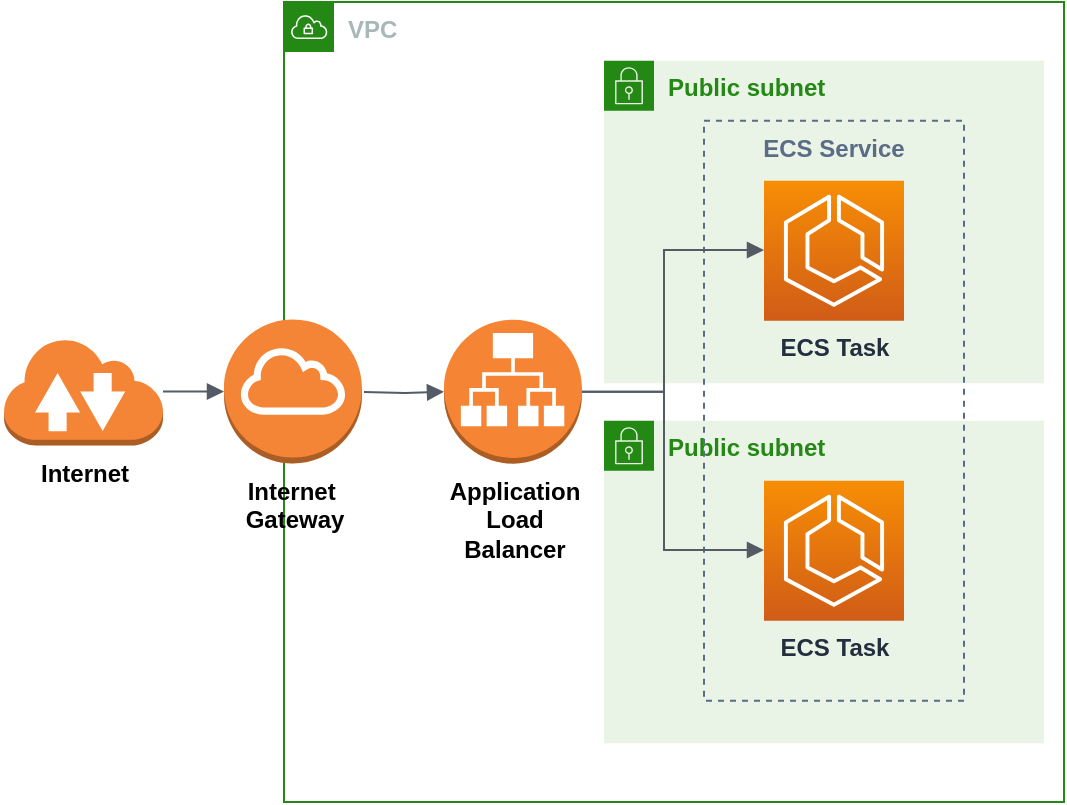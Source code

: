 <mxfile version="13.0.4" type="device"><diagram id="Ht1M8jgEwFfnCIfOTk4-" name="Page-1"><mxGraphModel dx="1129" dy="604" grid="1" gridSize="10" guides="1" tooltips="1" connect="1" arrows="1" fold="1" page="1" pageScale="1" pageWidth="1169" pageHeight="827" math="0" shadow="0"><root><mxCell id="0"/><mxCell id="1" parent="0"/><mxCell id="hec2xzI7WDzbk64Mdq_b-20" value="VPC" style="points=[[0,0],[0.25,0],[0.5,0],[0.75,0],[1,0],[1,0.25],[1,0.5],[1,0.75],[1,1],[0.75,1],[0.5,1],[0.25,1],[0,1],[0,0.75],[0,0.5],[0,0.25]];outlineConnect=0;gradientColor=none;html=1;whiteSpace=wrap;fontSize=12;fontStyle=1;shape=mxgraph.aws4.group;grIcon=mxgraph.aws4.group_vpc;strokeColor=#248814;fillColor=none;verticalAlign=top;align=left;spacingLeft=30;fontColor=#AAB7B8;dashed=0;" vertex="1" parent="1"><mxGeometry x="160" y="20" width="390" height="400" as="geometry"/></mxCell><mxCell id="hec2xzI7WDzbk64Mdq_b-19" value="Public subnet" style="points=[[0,0],[0.25,0],[0.5,0],[0.75,0],[1,0],[1,0.25],[1,0.5],[1,0.75],[1,1],[0.75,1],[0.5,1],[0.25,1],[0,1],[0,0.75],[0,0.5],[0,0.25]];outlineConnect=0;gradientColor=none;html=1;whiteSpace=wrap;fontSize=12;fontStyle=1;shape=mxgraph.aws4.group;grIcon=mxgraph.aws4.group_security_group;grStroke=0;strokeColor=#248814;fillColor=#E9F3E6;verticalAlign=top;align=left;spacingLeft=30;fontColor=#248814;dashed=0;" vertex="1" parent="1"><mxGeometry x="320" y="229.38" width="220" height="161.25" as="geometry"/></mxCell><mxCell id="hec2xzI7WDzbk64Mdq_b-3" value="Public subnet" style="points=[[0,0],[0.25,0],[0.5,0],[0.75,0],[1,0],[1,0.25],[1,0.5],[1,0.75],[1,1],[0.75,1],[0.5,1],[0.25,1],[0,1],[0,0.75],[0,0.5],[0,0.25]];outlineConnect=0;gradientColor=none;html=1;whiteSpace=wrap;fontSize=12;fontStyle=1;shape=mxgraph.aws4.group;grIcon=mxgraph.aws4.group_security_group;grStroke=0;strokeColor=#248814;fillColor=#E9F3E6;verticalAlign=top;align=left;spacingLeft=30;fontColor=#248814;dashed=0;" vertex="1" parent="1"><mxGeometry x="320" y="49.38" width="220" height="161.25" as="geometry"/></mxCell><mxCell id="hec2xzI7WDzbk64Mdq_b-17" value="ECS Service" style="fillColor=none;strokeColor=#5A6C86;dashed=1;verticalAlign=top;fontStyle=1;fontColor=#5A6C86;" vertex="1" parent="1"><mxGeometry x="370" y="79.38" width="130" height="290" as="geometry"/></mxCell><mxCell id="hec2xzI7WDzbk64Mdq_b-5" value="&lt;b&gt;Application&lt;br&gt;Load&lt;br&gt;Balancer&lt;/b&gt;" style="outlineConnect=0;dashed=0;verticalLabelPosition=bottom;verticalAlign=top;align=center;html=1;shape=mxgraph.aws3.application_load_balancer;fillColor=#F58534;gradientColor=none;" vertex="1" parent="1"><mxGeometry x="240" y="178.88" width="69" height="72" as="geometry"/></mxCell><mxCell id="hec2xzI7WDzbk64Mdq_b-8" value="&lt;b&gt;Internet&amp;nbsp;&lt;br&gt;Gateway&lt;/b&gt;" style="outlineConnect=0;dashed=0;verticalLabelPosition=bottom;verticalAlign=top;align=center;html=1;shape=mxgraph.aws3.internet_gateway;fillColor=#F58536;gradientColor=none;" vertex="1" parent="1"><mxGeometry x="130" y="178.75" width="69" height="72" as="geometry"/></mxCell><mxCell id="hec2xzI7WDzbk64Mdq_b-9" value="ECS Task" style="outlineConnect=0;fontColor=#232F3E;gradientColor=#F78E04;gradientDirection=north;fillColor=#D05C17;strokeColor=#ffffff;dashed=0;verticalLabelPosition=bottom;verticalAlign=top;align=center;html=1;fontSize=12;fontStyle=1;aspect=fixed;shape=mxgraph.aws4.resourceIcon;resIcon=mxgraph.aws4.ecs;" vertex="1" parent="1"><mxGeometry x="400" y="109.38" width="70" height="70" as="geometry"/></mxCell><mxCell id="hec2xzI7WDzbk64Mdq_b-14" value="ECS Task" style="outlineConnect=0;fontColor=#232F3E;gradientColor=#F78E04;gradientDirection=north;fillColor=#D05C17;strokeColor=#ffffff;dashed=0;verticalLabelPosition=bottom;verticalAlign=top;align=center;html=1;fontSize=12;fontStyle=1;aspect=fixed;shape=mxgraph.aws4.resourceIcon;resIcon=mxgraph.aws4.ecs;" vertex="1" parent="1"><mxGeometry x="400" y="259.38" width="70" height="70" as="geometry"/></mxCell><mxCell id="hec2xzI7WDzbk64Mdq_b-23" value="" style="edgeStyle=orthogonalEdgeStyle;html=1;endArrow=block;elbow=vertical;startArrow=none;endFill=1;strokeColor=#545B64;rounded=0;entryX=0;entryY=0.5;entryDx=0;entryDy=0;entryPerimeter=0;" edge="1" parent="1" source="hec2xzI7WDzbk64Mdq_b-29" target="hec2xzI7WDzbk64Mdq_b-8"><mxGeometry width="100" relative="1" as="geometry"><mxPoint x="90" y="215" as="sourcePoint"/><mxPoint x="120" y="300" as="targetPoint"/></mxGeometry></mxCell><mxCell id="hec2xzI7WDzbk64Mdq_b-26" value="" style="edgeStyle=orthogonalEdgeStyle;html=1;endArrow=block;elbow=vertical;startArrow=none;endFill=1;strokeColor=#545B64;rounded=0;entryX=0;entryY=0.5;entryDx=0;entryDy=0;entryPerimeter=0;" edge="1" parent="1" target="hec2xzI7WDzbk64Mdq_b-5"><mxGeometry width="100" relative="1" as="geometry"><mxPoint x="200" y="215" as="sourcePoint"/><mxPoint x="180" y="310" as="targetPoint"/></mxGeometry></mxCell><mxCell id="hec2xzI7WDzbk64Mdq_b-27" value="" style="edgeStyle=orthogonalEdgeStyle;html=1;endArrow=block;elbow=vertical;startArrow=none;endFill=1;strokeColor=#545B64;rounded=0;exitX=1;exitY=0.5;exitDx=0;exitDy=0;exitPerimeter=0;" edge="1" parent="1" source="hec2xzI7WDzbk64Mdq_b-5" target="hec2xzI7WDzbk64Mdq_b-14"><mxGeometry width="100" relative="1" as="geometry"><mxPoint x="110" y="490" as="sourcePoint"/><mxPoint x="210" y="490" as="targetPoint"/><Array as="points"><mxPoint x="350" y="215"/><mxPoint x="350" y="294"/></Array></mxGeometry></mxCell><mxCell id="hec2xzI7WDzbk64Mdq_b-28" value="" style="edgeStyle=orthogonalEdgeStyle;html=1;endArrow=block;elbow=vertical;startArrow=none;endFill=1;strokeColor=#545B64;rounded=0;exitX=1;exitY=0.5;exitDx=0;exitDy=0;exitPerimeter=0;" edge="1" parent="1" source="hec2xzI7WDzbk64Mdq_b-5" target="hec2xzI7WDzbk64Mdq_b-9"><mxGeometry width="100" relative="1" as="geometry"><mxPoint x="319" y="224.88" as="sourcePoint"/><mxPoint x="445" y="269.38" as="targetPoint"/><Array as="points"><mxPoint x="350" y="215"/><mxPoint x="350" y="144"/></Array></mxGeometry></mxCell><mxCell id="hec2xzI7WDzbk64Mdq_b-29" value="&lt;b&gt;Internet&lt;/b&gt;" style="outlineConnect=0;dashed=0;verticalLabelPosition=bottom;verticalAlign=top;align=center;html=1;shape=mxgraph.aws3.internet_2;fillColor=#F58536;gradientColor=none;shadow=0;strokeWidth=3;" vertex="1" parent="1"><mxGeometry x="20" y="187.75" width="79.5" height="54" as="geometry"/></mxCell></root></mxGraphModel></diagram></mxfile>